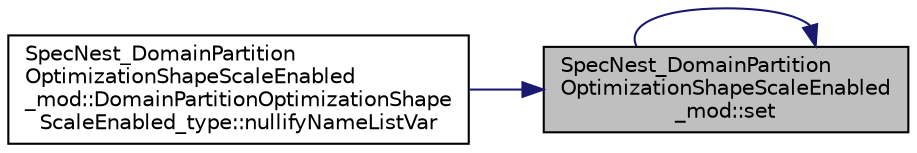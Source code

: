 digraph "SpecNest_DomainPartitionOptimizationShapeScaleEnabled_mod::set"
{
 // LATEX_PDF_SIZE
  edge [fontname="Helvetica",fontsize="10",labelfontname="Helvetica",labelfontsize="10"];
  node [fontname="Helvetica",fontsize="10",shape=record];
  rankdir="RL";
  Node1 [label="SpecNest_DomainPartition\lOptimizationShapeScaleEnabled\l_mod::set",height=0.2,width=0.4,color="black", fillcolor="grey75", style="filled", fontcolor="black",tooltip=" "];
  Node1 -> Node2 [dir="back",color="midnightblue",fontsize="10",style="solid"];
  Node2 [label="SpecNest_DomainPartition\lOptimizationShapeScaleEnabled\l_mod::DomainPartitionOptimizationShape\lScaleEnabled_type::nullifyNameListVar",height=0.2,width=0.4,color="black", fillcolor="white", style="filled",URL="$structSpecNest__DomainPartitionOptimizationShapeScaleEnabled__mod_1_1DomainPartitionOptimizationShapeScaleEnabled__type.html#ab3836f1dd7a7a7db67abec3823054b57",tooltip=" "];
  Node1 -> Node1 [dir="back",color="midnightblue",fontsize="10",style="solid"];
}
